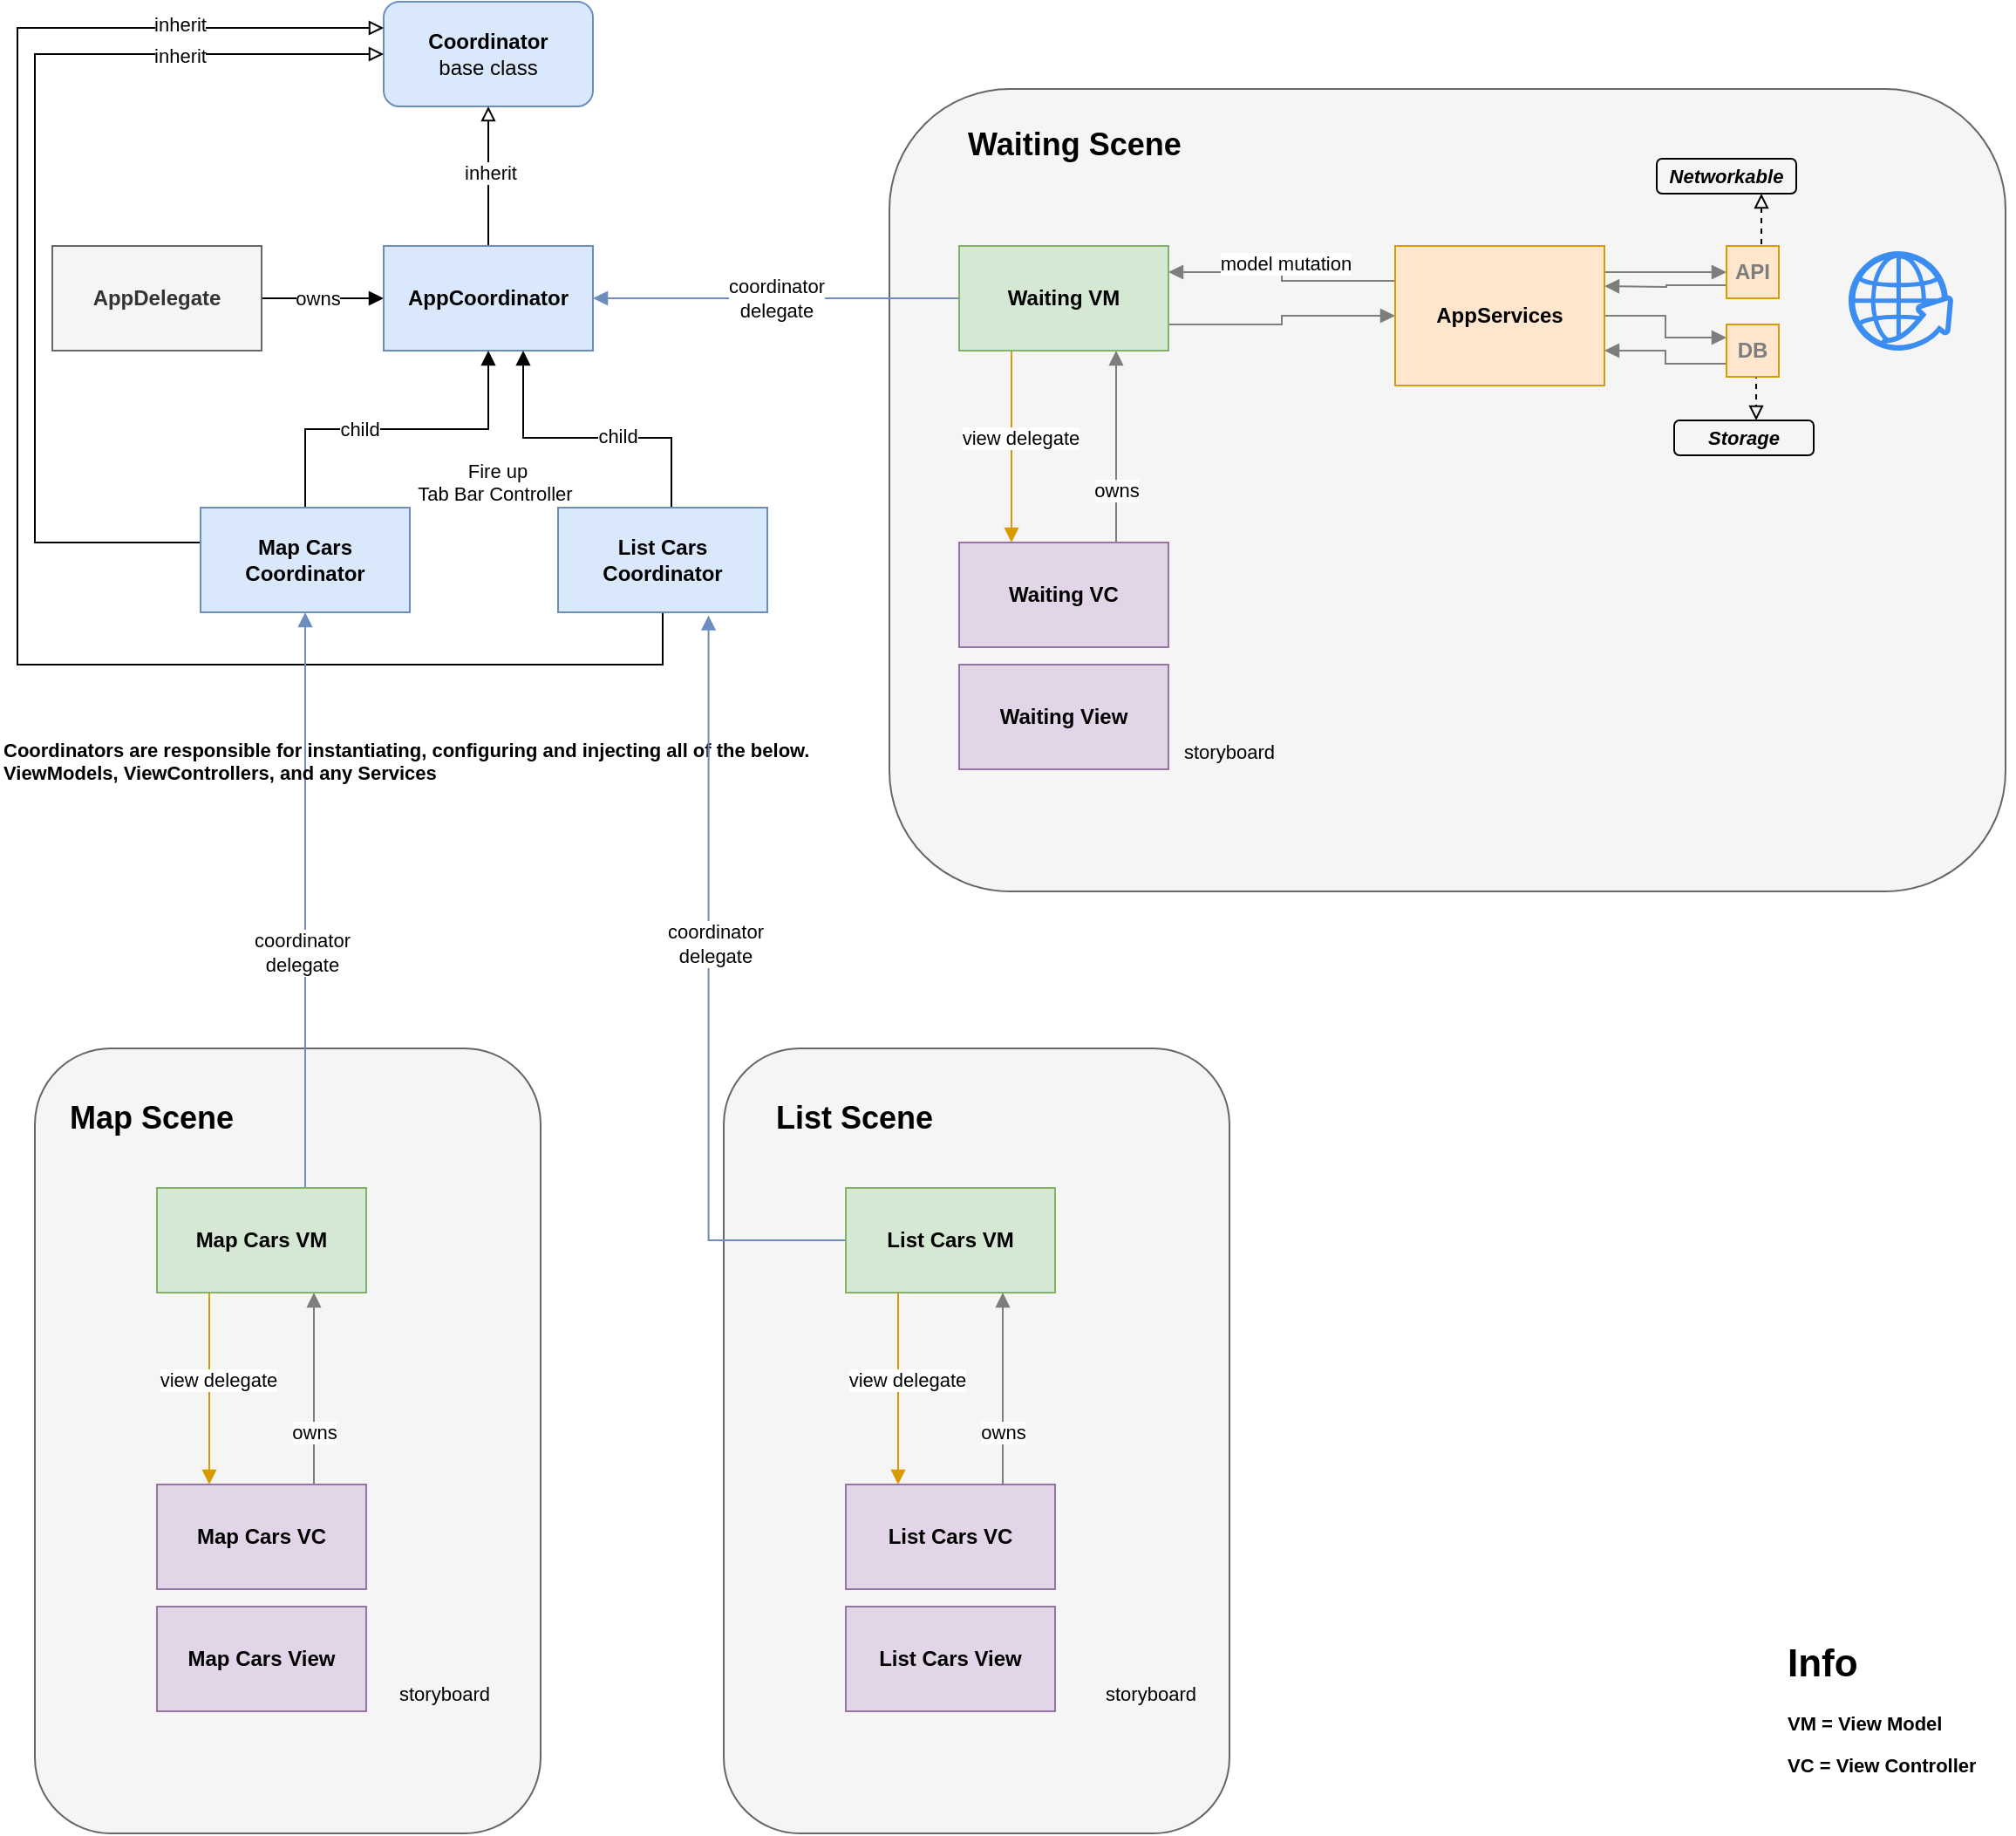 <mxfile version="17.2.4" type="device"><diagram id="svM8MXGA-nBxvFByU2Rl" name="Page-1"><mxGraphModel dx="1106" dy="822" grid="1" gridSize="10" guides="1" tooltips="1" connect="1" arrows="1" fold="1" page="1" pageScale="1" pageWidth="850" pageHeight="1100" math="0" shadow="0"><root><mxCell id="0"/><mxCell id="1" parent="0"/><mxCell id="qkQ6VGsH8PO5Gp83wcoS-15" value="" style="whiteSpace=wrap;html=1;rounded=1;fillColor=#f5f5f5;strokeColor=#666666;fontColor=#333333;" parent="1" vertex="1"><mxGeometry x="510" y="70" width="640" height="460" as="geometry"/></mxCell><mxCell id="qkQ6VGsH8PO5Gp83wcoS-8" style="edgeStyle=orthogonalEdgeStyle;rounded=0;orthogonalLoop=1;jettySize=auto;html=1;entryX=0;entryY=0.5;entryDx=0;entryDy=0;endArrow=block;endFill=1;" parent="1" source="qkQ6VGsH8PO5Gp83wcoS-1" target="qkQ6VGsH8PO5Gp83wcoS-5" edge="1"><mxGeometry relative="1" as="geometry"/></mxCell><mxCell id="qkQ6VGsH8PO5Gp83wcoS-95" value="&lt;font color=&quot;#000000&quot;&gt;owns&lt;/font&gt;" style="text;html=1;resizable=0;points=[];align=center;verticalAlign=middle;labelBackgroundColor=#ffffff;fontSize=11;fontColor=#7D7D7D;" parent="qkQ6VGsH8PO5Gp83wcoS-8" vertex="1" connectable="0"><mxGeometry x="-0.005" y="-3" relative="1" as="geometry"><mxPoint x="-3" y="-3" as="offset"/></mxGeometry></mxCell><mxCell id="qkQ6VGsH8PO5Gp83wcoS-1" value="AppDelegate" style="rounded=0;whiteSpace=wrap;html=1;fillColor=#f5f5f5;strokeColor=#666666;fontColor=#333333;fontStyle=1" parent="1" vertex="1"><mxGeometry x="30" y="160" width="120" height="60" as="geometry"/></mxCell><mxCell id="qkQ6VGsH8PO5Gp83wcoS-2" value="Coordinator&lt;br&gt;&lt;span style=&quot;font-weight: normal&quot;&gt;base class&lt;/span&gt;" style="rounded=1;whiteSpace=wrap;html=1;fontStyle=1;fillColor=#dae8fc;strokeColor=#6c8ebf;" parent="1" vertex="1"><mxGeometry x="220" y="20" width="120" height="60" as="geometry"/></mxCell><mxCell id="qkQ6VGsH8PO5Gp83wcoS-7" style="edgeStyle=orthogonalEdgeStyle;rounded=0;orthogonalLoop=1;jettySize=auto;html=1;exitX=0.5;exitY=0;exitDx=0;exitDy=0;entryX=0.5;entryY=1;entryDx=0;entryDy=0;endArrow=block;endFill=0;" parent="1" source="qkQ6VGsH8PO5Gp83wcoS-5" target="qkQ6VGsH8PO5Gp83wcoS-2" edge="1"><mxGeometry relative="1" as="geometry"/></mxCell><mxCell id="qkQ6VGsH8PO5Gp83wcoS-24" value="inherit" style="text;html=1;resizable=0;points=[];align=center;verticalAlign=middle;labelBackgroundColor=#ffffff;fontSize=11;" parent="qkQ6VGsH8PO5Gp83wcoS-7" vertex="1" connectable="0"><mxGeometry x="0.05" y="-1" relative="1" as="geometry"><mxPoint as="offset"/></mxGeometry></mxCell><mxCell id="qkQ6VGsH8PO5Gp83wcoS-5" value="&lt;b&gt;AppCoordinator&lt;/b&gt;" style="rounded=0;whiteSpace=wrap;html=1;fillColor=#dae8fc;strokeColor=#6c8ebf;" parent="1" vertex="1"><mxGeometry x="220" y="160" width="120" height="60" as="geometry"/></mxCell><mxCell id="qkQ6VGsH8PO5Gp83wcoS-13" style="edgeStyle=orthogonalEdgeStyle;rounded=0;orthogonalLoop=1;jettySize=auto;html=1;entryX=0.5;entryY=1;entryDx=0;entryDy=0;endArrow=block;endFill=1;" parent="1" source="qkQ6VGsH8PO5Gp83wcoS-9" target="qkQ6VGsH8PO5Gp83wcoS-5" edge="1"><mxGeometry relative="1" as="geometry"/></mxCell><mxCell id="rAT2jbTYVJFA-a3ZdAtQ-1" value="child" style="edgeLabel;html=1;align=center;verticalAlign=middle;resizable=0;points=[];" vertex="1" connectable="0" parent="qkQ6VGsH8PO5Gp83wcoS-13"><mxGeometry x="-0.087" y="-3" relative="1" as="geometry"><mxPoint x="-13" y="-3" as="offset"/></mxGeometry></mxCell><mxCell id="qkQ6VGsH8PO5Gp83wcoS-25" style="edgeStyle=orthogonalEdgeStyle;rounded=0;orthogonalLoop=1;jettySize=auto;html=1;exitX=0.25;exitY=0;exitDx=0;exitDy=0;endArrow=block;endFill=0;fontSize=11;entryX=0;entryY=0.5;entryDx=0;entryDy=0;" parent="1" source="qkQ6VGsH8PO5Gp83wcoS-9" target="qkQ6VGsH8PO5Gp83wcoS-2" edge="1"><mxGeometry relative="1" as="geometry"><mxPoint x="20" y="140" as="targetPoint"/><Array as="points"><mxPoint x="145" y="330"/><mxPoint x="20" y="330"/><mxPoint x="20" y="50"/></Array></mxGeometry></mxCell><mxCell id="qkQ6VGsH8PO5Gp83wcoS-100" value="&lt;font color=&quot;#000000&quot;&gt;inherit&lt;/font&gt;" style="text;html=1;resizable=0;points=[];align=center;verticalAlign=middle;labelBackgroundColor=#ffffff;fontSize=11;fontColor=#7D7D7D;" parent="qkQ6VGsH8PO5Gp83wcoS-25" vertex="1" connectable="0"><mxGeometry x="0.626" y="-1" relative="1" as="geometry"><mxPoint as="offset"/></mxGeometry></mxCell><mxCell id="qkQ6VGsH8PO5Gp83wcoS-9" value="&lt;b&gt;Map Cars Coordinator&lt;/b&gt;" style="rounded=0;whiteSpace=wrap;html=1;fillColor=#dae8fc;strokeColor=#6c8ebf;" parent="1" vertex="1"><mxGeometry x="115" y="310" width="120" height="60" as="geometry"/></mxCell><mxCell id="qkQ6VGsH8PO5Gp83wcoS-14" style="edgeStyle=orthogonalEdgeStyle;rounded=0;orthogonalLoop=1;jettySize=auto;html=1;endArrow=block;endFill=1;" parent="1" source="qkQ6VGsH8PO5Gp83wcoS-10" edge="1"><mxGeometry relative="1" as="geometry"><mxPoint x="300" y="220" as="targetPoint"/><Array as="points"><mxPoint x="385" y="270"/><mxPoint x="300" y="270"/></Array></mxGeometry></mxCell><mxCell id="rAT2jbTYVJFA-a3ZdAtQ-2" value="child" style="edgeLabel;html=1;align=center;verticalAlign=middle;resizable=0;points=[];" vertex="1" connectable="0" parent="qkQ6VGsH8PO5Gp83wcoS-14"><mxGeometry x="-0.097" y="-2" relative="1" as="geometry"><mxPoint x="8" y="1" as="offset"/></mxGeometry></mxCell><mxCell id="qkQ6VGsH8PO5Gp83wcoS-26" style="edgeStyle=orthogonalEdgeStyle;rounded=0;orthogonalLoop=1;jettySize=auto;html=1;endArrow=block;endFill=0;fontSize=11;entryX=0;entryY=0.25;entryDx=0;entryDy=0;" parent="1" source="qkQ6VGsH8PO5Gp83wcoS-10" target="qkQ6VGsH8PO5Gp83wcoS-2" edge="1"><mxGeometry relative="1" as="geometry"><mxPoint x="30" y="30" as="targetPoint"/><Array as="points"><mxPoint x="380" y="400"/><mxPoint x="10" y="400"/><mxPoint x="10" y="35"/></Array></mxGeometry></mxCell><mxCell id="qkQ6VGsH8PO5Gp83wcoS-10" value="&lt;b&gt;List Cars Coordinator&lt;/b&gt;" style="rounded=0;whiteSpace=wrap;html=1;fillColor=#dae8fc;strokeColor=#6c8ebf;" parent="1" vertex="1"><mxGeometry x="320" y="310" width="120" height="60" as="geometry"/></mxCell><mxCell id="qkQ6VGsH8PO5Gp83wcoS-12" value="&lt;span style=&quot;font-weight: normal&quot;&gt;coordinator&lt;br&gt;delegate&lt;/span&gt;" style="edgeStyle=orthogonalEdgeStyle;rounded=0;orthogonalLoop=1;jettySize=auto;html=1;entryX=1;entryY=0.5;entryDx=0;entryDy=0;endArrow=block;endFill=1;fontStyle=1;fillColor=#dae8fc;strokeColor=#6c8ebf;" parent="1" source="qkQ6VGsH8PO5Gp83wcoS-11" target="qkQ6VGsH8PO5Gp83wcoS-5" edge="1"><mxGeometry relative="1" as="geometry"/></mxCell><mxCell id="qkQ6VGsH8PO5Gp83wcoS-69" style="edgeStyle=orthogonalEdgeStyle;rounded=0;orthogonalLoop=1;jettySize=auto;html=1;exitX=1;exitY=0.75;exitDx=0;exitDy=0;entryX=0;entryY=0.5;entryDx=0;entryDy=0;endArrow=block;endFill=1;strokeColor=#7D7D7D;fontSize=11;fontColor=#33FFFF;" parent="1" source="qkQ6VGsH8PO5Gp83wcoS-11" target="qkQ6VGsH8PO5Gp83wcoS-23" edge="1"><mxGeometry relative="1" as="geometry"/></mxCell><mxCell id="qkQ6VGsH8PO5Gp83wcoS-70" style="edgeStyle=orthogonalEdgeStyle;rounded=0;orthogonalLoop=1;jettySize=auto;html=1;exitX=0.25;exitY=1;exitDx=0;exitDy=0;entryX=0.25;entryY=0;entryDx=0;entryDy=0;endArrow=block;endFill=1;strokeColor=#d79b00;fontSize=11;fontColor=#33FFFF;fillColor=#ffe6cc;" parent="1" source="qkQ6VGsH8PO5Gp83wcoS-11" target="qkQ6VGsH8PO5Gp83wcoS-17" edge="1"><mxGeometry relative="1" as="geometry"/></mxCell><mxCell id="qkQ6VGsH8PO5Gp83wcoS-71" value="&lt;font color=&quot;#000000&quot;&gt;view delegate&lt;/font&gt;" style="text;html=1;resizable=0;points=[];align=center;verticalAlign=middle;labelBackgroundColor=#ffffff;fontSize=11;fontColor=#33FFFF;" parent="qkQ6VGsH8PO5Gp83wcoS-70" vertex="1" connectable="0"><mxGeometry x="-0.145" y="1" relative="1" as="geometry"><mxPoint x="4" y="3" as="offset"/></mxGeometry></mxCell><mxCell id="qkQ6VGsH8PO5Gp83wcoS-11" value="Waiting VM" style="rounded=0;whiteSpace=wrap;html=1;fontStyle=1;fillColor=#d5e8d4;strokeColor=#82b366;" parent="1" vertex="1"><mxGeometry x="550" y="160" width="120" height="60" as="geometry"/></mxCell><mxCell id="qkQ6VGsH8PO5Gp83wcoS-16" value="&lt;h1&gt;&lt;font style=&quot;font-size: 18px&quot;&gt;Waiting Scene&lt;/font&gt;&lt;/h1&gt;" style="text;html=1;strokeColor=none;fillColor=none;spacing=5;spacingTop=-20;whiteSpace=wrap;overflow=hidden;rounded=0;" parent="1" vertex="1"><mxGeometry x="550" y="80" width="150" height="40" as="geometry"/></mxCell><mxCell id="qkQ6VGsH8PO5Gp83wcoS-19" value="owns" style="edgeStyle=orthogonalEdgeStyle;rounded=0;orthogonalLoop=1;jettySize=auto;html=1;endArrow=block;endFill=1;fontSize=11;strokeColor=#7D7D7D;exitX=0.75;exitY=0;exitDx=0;exitDy=0;" parent="1" source="qkQ6VGsH8PO5Gp83wcoS-17" target="qkQ6VGsH8PO5Gp83wcoS-11" edge="1"><mxGeometry x="-0.455" relative="1" as="geometry"><Array as="points"><mxPoint x="640" y="260"/><mxPoint x="640" y="260"/></Array><mxPoint as="offset"/></mxGeometry></mxCell><mxCell id="qkQ6VGsH8PO5Gp83wcoS-17" value="Waiting VC" style="rounded=0;whiteSpace=wrap;html=1;fontStyle=1;fillColor=#e1d5e7;strokeColor=#9673a6;" parent="1" vertex="1"><mxGeometry x="550" y="330" width="120" height="60" as="geometry"/></mxCell><mxCell id="qkQ6VGsH8PO5Gp83wcoS-18" value="Waiting View" style="rounded=0;whiteSpace=wrap;html=1;fontStyle=1;fillColor=#e1d5e7;strokeColor=#9673a6;" parent="1" vertex="1"><mxGeometry x="550" y="400" width="120" height="60" as="geometry"/></mxCell><mxCell id="qkQ6VGsH8PO5Gp83wcoS-21" value="storyboard" style="text;html=1;strokeColor=none;fillColor=none;align=center;verticalAlign=middle;whiteSpace=wrap;rounded=0;fontSize=11;" parent="1" vertex="1"><mxGeometry x="670" y="440" width="70" height="20" as="geometry"/></mxCell><mxCell id="qkQ6VGsH8PO5Gp83wcoS-27" style="edgeStyle=orthogonalEdgeStyle;rounded=0;orthogonalLoop=1;jettySize=auto;html=1;exitX=0;exitY=0.25;exitDx=0;exitDy=0;entryX=1;entryY=0.25;entryDx=0;entryDy=0;endArrow=block;endFill=1;fontSize=11;fillColor=#e1d5e7;strokeColor=#7D7D7D;" parent="1" source="qkQ6VGsH8PO5Gp83wcoS-23" target="qkQ6VGsH8PO5Gp83wcoS-11" edge="1"><mxGeometry relative="1" as="geometry"/></mxCell><mxCell id="qkQ6VGsH8PO5Gp83wcoS-28" value="model mutation" style="text;html=1;resizable=0;points=[];align=center;verticalAlign=middle;labelBackgroundColor=#ffffff;fontSize=11;" parent="qkQ6VGsH8PO5Gp83wcoS-27" vertex="1" connectable="0"><mxGeometry x="0.2" y="-4" relative="1" as="geometry"><mxPoint x="13" y="-1" as="offset"/></mxGeometry></mxCell><mxCell id="qkQ6VGsH8PO5Gp83wcoS-32" style="edgeStyle=orthogonalEdgeStyle;rounded=0;orthogonalLoop=1;jettySize=auto;html=1;exitX=1;exitY=0.25;exitDx=0;exitDy=0;entryX=0;entryY=0.5;entryDx=0;entryDy=0;endArrow=block;endFill=1;fontSize=11;strokeColor=#7D7D7D;" parent="1" source="qkQ6VGsH8PO5Gp83wcoS-23" target="qkQ6VGsH8PO5Gp83wcoS-30" edge="1"><mxGeometry relative="1" as="geometry"><Array as="points"><mxPoint x="920" y="175"/></Array></mxGeometry></mxCell><mxCell id="qkQ6VGsH8PO5Gp83wcoS-48" style="edgeStyle=orthogonalEdgeStyle;rounded=0;orthogonalLoop=1;jettySize=auto;html=1;exitX=1;exitY=0.5;exitDx=0;exitDy=0;entryX=0;entryY=0.25;entryDx=0;entryDy=0;endArrow=block;endFill=1;fontSize=11;fontColor=#7D7D7D;strokeColor=#7D7D7D;" parent="1" source="qkQ6VGsH8PO5Gp83wcoS-23" target="qkQ6VGsH8PO5Gp83wcoS-41" edge="1"><mxGeometry relative="1" as="geometry"/></mxCell><mxCell id="qkQ6VGsH8PO5Gp83wcoS-23" value="AppServices" style="rounded=0;whiteSpace=wrap;html=1;fontStyle=1;fillColor=#ffe6cc;strokeColor=#d79b00;" parent="1" vertex="1"><mxGeometry x="800" y="160" width="120" height="80" as="geometry"/></mxCell><mxCell id="qkQ6VGsH8PO5Gp83wcoS-33" style="edgeStyle=orthogonalEdgeStyle;rounded=0;orthogonalLoop=1;jettySize=auto;html=1;exitX=0;exitY=0.75;exitDx=0;exitDy=0;endArrow=block;endFill=1;fontSize=11;strokeColor=#7D7D7D;" parent="1" source="qkQ6VGsH8PO5Gp83wcoS-30" edge="1"><mxGeometry relative="1" as="geometry"><mxPoint x="920" y="183" as="targetPoint"/></mxGeometry></mxCell><mxCell id="qkQ6VGsH8PO5Gp83wcoS-37" style="edgeStyle=orthogonalEdgeStyle;rounded=0;orthogonalLoop=1;jettySize=auto;html=1;exitX=0.5;exitY=0;exitDx=0;exitDy=0;entryX=0.75;entryY=1;entryDx=0;entryDy=0;endArrow=block;endFill=0;fontSize=11;dashed=1;" parent="1" source="qkQ6VGsH8PO5Gp83wcoS-30" target="qkQ6VGsH8PO5Gp83wcoS-36" edge="1"><mxGeometry relative="1" as="geometry"/></mxCell><mxCell id="qkQ6VGsH8PO5Gp83wcoS-30" value="API" style="rounded=0;whiteSpace=wrap;html=1;fontStyle=1;fillColor=#ffe6cc;strokeColor=#d79b00;fontColor=#7D7D7D;" parent="1" vertex="1"><mxGeometry x="990" y="160" width="30" height="30" as="geometry"/></mxCell><mxCell id="qkQ6VGsH8PO5Gp83wcoS-36" value="&lt;b&gt;&lt;i&gt;Networkable&lt;/i&gt;&lt;/b&gt;" style="rounded=1;whiteSpace=wrap;html=1;fillColor=none;fontSize=11;" parent="1" vertex="1"><mxGeometry x="950" y="110" width="80" height="20" as="geometry"/></mxCell><mxCell id="qkQ6VGsH8PO5Gp83wcoS-40" value="" style="html=1;aspect=fixed;strokeColor=none;shadow=0;align=center;verticalAlign=top;fillColor=#3B8DF1;shape=mxgraph.gcp2.globe_world;rounded=1;fontSize=11;fontColor=#7D7D7D;" parent="1" vertex="1"><mxGeometry x="1060" y="163" width="60" height="57" as="geometry"/></mxCell><mxCell id="qkQ6VGsH8PO5Gp83wcoS-49" style="edgeStyle=orthogonalEdgeStyle;rounded=0;orthogonalLoop=1;jettySize=auto;html=1;exitX=0;exitY=0.75;exitDx=0;exitDy=0;entryX=1;entryY=0.75;entryDx=0;entryDy=0;endArrow=block;endFill=1;fontSize=11;fontColor=#7D7D7D;strokeColor=#7D7D7D;" parent="1" source="qkQ6VGsH8PO5Gp83wcoS-41" target="qkQ6VGsH8PO5Gp83wcoS-23" edge="1"><mxGeometry relative="1" as="geometry"/></mxCell><mxCell id="qkQ6VGsH8PO5Gp83wcoS-55" style="edgeStyle=orthogonalEdgeStyle;rounded=0;orthogonalLoop=1;jettySize=auto;html=1;exitX=0.5;exitY=1;exitDx=0;exitDy=0;entryX=0.588;entryY=0;entryDx=0;entryDy=0;entryPerimeter=0;endArrow=block;endFill=0;fontSize=11;fontColor=#7D7D7D;dashed=1;" parent="1" source="qkQ6VGsH8PO5Gp83wcoS-41" target="qkQ6VGsH8PO5Gp83wcoS-50" edge="1"><mxGeometry relative="1" as="geometry"/></mxCell><mxCell id="qkQ6VGsH8PO5Gp83wcoS-41" value="DB" style="rounded=0;whiteSpace=wrap;html=1;fontStyle=1;fillColor=#ffe6cc;strokeColor=#d79b00;fontColor=#7D7D7D;" parent="1" vertex="1"><mxGeometry x="990" y="205" width="30" height="30" as="geometry"/></mxCell><mxCell id="qkQ6VGsH8PO5Gp83wcoS-50" value="&lt;b&gt;&lt;i&gt;Storage&lt;/i&gt;&lt;/b&gt;" style="rounded=1;whiteSpace=wrap;html=1;fillColor=none;fontSize=11;" parent="1" vertex="1"><mxGeometry x="960" y="260" width="80" height="20" as="geometry"/></mxCell><mxCell id="qkQ6VGsH8PO5Gp83wcoS-56" value="" style="whiteSpace=wrap;html=1;rounded=1;fillColor=#f5f5f5;strokeColor=#666666;fontColor=#333333;" parent="1" vertex="1"><mxGeometry x="20" y="620" width="290" height="450" as="geometry"/></mxCell><mxCell id="qkQ6VGsH8PO5Gp83wcoS-57" value="&lt;h1&gt;&lt;font style=&quot;font-size: 18px&quot;&gt;Map Scene&lt;/font&gt;&lt;/h1&gt;" style="text;html=1;strokeColor=none;fillColor=none;spacing=5;spacingTop=-20;whiteSpace=wrap;overflow=hidden;rounded=0;" parent="1" vertex="1"><mxGeometry x="35" y="638" width="115" height="40" as="geometry"/></mxCell><mxCell id="qkQ6VGsH8PO5Gp83wcoS-62" style="edgeStyle=orthogonalEdgeStyle;rounded=0;orthogonalLoop=1;jettySize=auto;html=1;endArrow=block;endFill=1;fontSize=11;fontColor=#7D7D7D;fillColor=#dae8fc;strokeColor=#6c8ebf;" parent="1" source="qkQ6VGsH8PO5Gp83wcoS-58" target="qkQ6VGsH8PO5Gp83wcoS-9" edge="1"><mxGeometry relative="1" as="geometry"><Array as="points"><mxPoint x="175" y="610"/><mxPoint x="175" y="610"/></Array></mxGeometry></mxCell><mxCell id="qkQ6VGsH8PO5Gp83wcoS-67" value="&lt;span style=&quot;color: rgb(0 , 0 , 0)&quot;&gt;coordinator&lt;/span&gt;&lt;br style=&quot;color: rgb(0 , 0 , 0)&quot;&gt;&lt;span style=&quot;color: rgb(0 , 0 , 0)&quot;&gt;delegate&lt;/span&gt;" style="text;html=1;resizable=0;points=[];align=center;verticalAlign=middle;labelBackgroundColor=#ffffff;fontSize=11;fontColor=#7D7D7D;" parent="qkQ6VGsH8PO5Gp83wcoS-62" vertex="1" connectable="0"><mxGeometry x="-0.183" y="2" relative="1" as="geometry"><mxPoint as="offset"/></mxGeometry></mxCell><mxCell id="qkQ6VGsH8PO5Gp83wcoS-58" value="Map Cars VM" style="rounded=0;whiteSpace=wrap;html=1;fontStyle=1;fillColor=#d5e8d4;strokeColor=#82b366;" parent="1" vertex="1"><mxGeometry x="90" y="700" width="120" height="60" as="geometry"/></mxCell><mxCell id="qkQ6VGsH8PO5Gp83wcoS-61" value="Map Cars View" style="rounded=0;whiteSpace=wrap;html=1;fontStyle=1;fillColor=#e1d5e7;strokeColor=#9673a6;" parent="1" vertex="1"><mxGeometry x="90" y="940" width="120" height="60" as="geometry"/></mxCell><mxCell id="qkQ6VGsH8PO5Gp83wcoS-65" value="&lt;font color=&quot;#000000&quot;&gt;Coordinators are responsible for instantiating, configuring and injecting all of the below.&lt;br&gt;ViewModels, ViewControllers, and any Services&lt;br&gt;&lt;/font&gt;" style="text;html=1;resizable=0;points=[];autosize=1;align=left;verticalAlign=top;spacingTop=-4;fontSize=11;fontColor=#7D7D7D;fontStyle=1" parent="1" vertex="1"><mxGeometry y="440" width="440" height="30" as="geometry"/></mxCell><mxCell id="qkQ6VGsH8PO5Gp83wcoS-72" style="edgeStyle=orthogonalEdgeStyle;rounded=0;orthogonalLoop=1;jettySize=auto;html=1;exitX=0.25;exitY=1;exitDx=0;exitDy=0;entryX=0.25;entryY=0;entryDx=0;entryDy=0;endArrow=block;endFill=1;strokeColor=#d79b00;fontSize=11;fontColor=#33FFFF;fillColor=#ffe6cc;" parent="1" source="qkQ6VGsH8PO5Gp83wcoS-58" target="qkQ6VGsH8PO5Gp83wcoS-75" edge="1"><mxGeometry relative="1" as="geometry"><mxPoint x="280" y="760" as="sourcePoint"/></mxGeometry></mxCell><mxCell id="qkQ6VGsH8PO5Gp83wcoS-73" value="&lt;font color=&quot;#000000&quot;&gt;view delegate&lt;/font&gt;" style="text;html=1;resizable=0;points=[];align=center;verticalAlign=middle;labelBackgroundColor=#ffffff;fontSize=11;fontColor=#33FFFF;" parent="qkQ6VGsH8PO5Gp83wcoS-72" vertex="1" connectable="0"><mxGeometry x="-0.145" y="1" relative="1" as="geometry"><mxPoint x="4" y="3" as="offset"/></mxGeometry></mxCell><mxCell id="qkQ6VGsH8PO5Gp83wcoS-74" value="owns" style="edgeStyle=orthogonalEdgeStyle;rounded=0;orthogonalLoop=1;jettySize=auto;html=1;endArrow=block;endFill=1;fontSize=11;strokeColor=#7D7D7D;exitX=0.75;exitY=0;exitDx=0;exitDy=0;entryX=0.75;entryY=1;entryDx=0;entryDy=0;" parent="1" source="qkQ6VGsH8PO5Gp83wcoS-75" target="qkQ6VGsH8PO5Gp83wcoS-58" edge="1"><mxGeometry x="-0.455" relative="1" as="geometry"><mxPoint x="340" y="760" as="targetPoint"/><Array as="points"><mxPoint x="180" y="800"/><mxPoint x="180" y="800"/></Array><mxPoint as="offset"/></mxGeometry></mxCell><mxCell id="qkQ6VGsH8PO5Gp83wcoS-75" value="Map Cars VC" style="rounded=0;whiteSpace=wrap;html=1;fontStyle=1;fillColor=#e1d5e7;strokeColor=#9673a6;" parent="1" vertex="1"><mxGeometry x="90" y="870" width="120" height="60" as="geometry"/></mxCell><mxCell id="qkQ6VGsH8PO5Gp83wcoS-76" value="storyboard" style="text;html=1;strokeColor=none;fillColor=none;align=center;verticalAlign=middle;whiteSpace=wrap;rounded=0;fontSize=11;" parent="1" vertex="1"><mxGeometry x="220" y="980" width="70" height="20" as="geometry"/></mxCell><mxCell id="qkQ6VGsH8PO5Gp83wcoS-77" value="" style="whiteSpace=wrap;html=1;rounded=1;fillColor=#f5f5f5;strokeColor=#666666;fontColor=#333333;" parent="1" vertex="1"><mxGeometry x="415" y="620" width="290" height="450" as="geometry"/></mxCell><mxCell id="qkQ6VGsH8PO5Gp83wcoS-78" value="&lt;h1&gt;&lt;font style=&quot;font-size: 18px&quot;&gt;List Scene&lt;/font&gt;&lt;/h1&gt;" style="text;html=1;strokeColor=none;fillColor=none;spacing=5;spacingTop=-20;whiteSpace=wrap;overflow=hidden;rounded=0;" parent="1" vertex="1"><mxGeometry x="440" y="638" width="100" height="40" as="geometry"/></mxCell><mxCell id="qkQ6VGsH8PO5Gp83wcoS-79" style="edgeStyle=orthogonalEdgeStyle;rounded=0;orthogonalLoop=1;jettySize=auto;html=1;endArrow=block;endFill=1;fontSize=11;fontColor=#7D7D7D;fillColor=#dae8fc;strokeColor=#6c8ebf;entryX=0.719;entryY=1.03;entryDx=0;entryDy=0;entryPerimeter=0;" parent="1" source="qkQ6VGsH8PO5Gp83wcoS-81" target="qkQ6VGsH8PO5Gp83wcoS-10" edge="1"><mxGeometry relative="1" as="geometry"><mxPoint x="571" y="370" as="targetPoint"/><Array as="points"><mxPoint x="406" y="730"/></Array></mxGeometry></mxCell><mxCell id="qkQ6VGsH8PO5Gp83wcoS-80" value="&lt;span style=&quot;color: rgb(0 , 0 , 0)&quot;&gt;coordinator&lt;/span&gt;&lt;br style=&quot;color: rgb(0 , 0 , 0)&quot;&gt;&lt;span style=&quot;color: rgb(0 , 0 , 0)&quot;&gt;delegate&lt;/span&gt;" style="text;html=1;resizable=0;points=[];align=center;verticalAlign=middle;labelBackgroundColor=#ffffff;fontSize=11;fontColor=#7D7D7D;" parent="qkQ6VGsH8PO5Gp83wcoS-79" vertex="1" connectable="0"><mxGeometry x="-0.183" y="2" relative="1" as="geometry"><mxPoint x="5.5" y="-70.5" as="offset"/></mxGeometry></mxCell><mxCell id="qkQ6VGsH8PO5Gp83wcoS-81" value="List Cars VM" style="rounded=0;whiteSpace=wrap;html=1;fontStyle=1;fillColor=#d5e8d4;strokeColor=#82b366;" parent="1" vertex="1"><mxGeometry x="485" y="700" width="120" height="60" as="geometry"/></mxCell><mxCell id="qkQ6VGsH8PO5Gp83wcoS-82" value="List Cars View" style="rounded=0;whiteSpace=wrap;html=1;fontStyle=1;fillColor=#e1d5e7;strokeColor=#9673a6;" parent="1" vertex="1"><mxGeometry x="485" y="940" width="120" height="60" as="geometry"/></mxCell><mxCell id="qkQ6VGsH8PO5Gp83wcoS-83" style="edgeStyle=orthogonalEdgeStyle;rounded=0;orthogonalLoop=1;jettySize=auto;html=1;exitX=0.25;exitY=1;exitDx=0;exitDy=0;entryX=0.25;entryY=0;entryDx=0;entryDy=0;endArrow=block;endFill=1;strokeColor=#d79b00;fontSize=11;fontColor=#33FFFF;fillColor=#ffe6cc;" parent="1" source="qkQ6VGsH8PO5Gp83wcoS-81" target="qkQ6VGsH8PO5Gp83wcoS-85" edge="1"><mxGeometry relative="1" as="geometry"><mxPoint x="675" y="760" as="sourcePoint"/></mxGeometry></mxCell><mxCell id="qkQ6VGsH8PO5Gp83wcoS-84" value="&lt;font color=&quot;#000000&quot;&gt;view delegate&lt;/font&gt;" style="text;html=1;resizable=0;points=[];align=center;verticalAlign=middle;labelBackgroundColor=#ffffff;fontSize=11;fontColor=#33FFFF;" parent="qkQ6VGsH8PO5Gp83wcoS-83" vertex="1" connectable="0"><mxGeometry x="-0.145" y="1" relative="1" as="geometry"><mxPoint x="4" y="3" as="offset"/></mxGeometry></mxCell><mxCell id="qkQ6VGsH8PO5Gp83wcoS-85" value="List Cars VC" style="rounded=0;whiteSpace=wrap;html=1;fontStyle=1;fillColor=#e1d5e7;strokeColor=#9673a6;" parent="1" vertex="1"><mxGeometry x="485" y="870" width="120" height="60" as="geometry"/></mxCell><mxCell id="qkQ6VGsH8PO5Gp83wcoS-86" value="&lt;font color=&quot;#000000&quot;&gt;Fire up&lt;br&gt;Tab Bar Controller&amp;nbsp;&lt;/font&gt;" style="text;html=1;resizable=0;points=[];autosize=1;align=center;verticalAlign=top;spacingTop=-4;fontSize=11;fontColor=#33FFFF;" parent="1" vertex="1"><mxGeometry x="230" y="280" width="110" height="30" as="geometry"/></mxCell><mxCell id="qkQ6VGsH8PO5Gp83wcoS-92" value="owns" style="edgeStyle=orthogonalEdgeStyle;rounded=0;orthogonalLoop=1;jettySize=auto;html=1;endArrow=block;endFill=1;fontSize=11;strokeColor=#7D7D7D;exitX=0.75;exitY=0;exitDx=0;exitDy=0;entryX=0.75;entryY=1;entryDx=0;entryDy=0;" parent="1" source="qkQ6VGsH8PO5Gp83wcoS-85" target="qkQ6VGsH8PO5Gp83wcoS-81" edge="1"><mxGeometry x="-0.455" relative="1" as="geometry"><mxPoint x="190" y="770" as="targetPoint"/><Array as="points"/><mxPoint as="offset"/><mxPoint x="190" y="880" as="sourcePoint"/></mxGeometry></mxCell><mxCell id="qkQ6VGsH8PO5Gp83wcoS-93" value="storyboard" style="text;html=1;strokeColor=none;fillColor=none;align=center;verticalAlign=middle;whiteSpace=wrap;rounded=0;fontSize=11;" parent="1" vertex="1"><mxGeometry x="625" y="980" width="70" height="20" as="geometry"/></mxCell><mxCell id="qkQ6VGsH8PO5Gp83wcoS-94" value="&lt;h1&gt;Info&lt;/h1&gt;&lt;p&gt;&lt;b&gt;VM = View Model&lt;/b&gt;&lt;/p&gt;&lt;p&gt;&lt;b&gt;VC = View Controller&lt;/b&gt;&lt;/p&gt;" style="text;html=1;strokeColor=none;fillColor=none;spacing=5;spacingTop=-20;whiteSpace=wrap;overflow=hidden;rounded=0;fontSize=11;fontColor=#000000;labelBackgroundColor=#FFFFFF;" parent="1" vertex="1"><mxGeometry x="1020" y="955" width="135" height="90" as="geometry"/></mxCell><mxCell id="qkQ6VGsH8PO5Gp83wcoS-101" value="&lt;font color=&quot;#000000&quot;&gt;inherit&lt;/font&gt;" style="text;html=1;resizable=0;points=[];align=center;verticalAlign=middle;labelBackgroundColor=#ffffff;fontSize=11;fontColor=#7D7D7D;" parent="1" vertex="1" connectable="0"><mxGeometry x="114" y="66.167" as="geometry"><mxPoint x="-11" y="-33" as="offset"/></mxGeometry></mxCell></root></mxGraphModel></diagram></mxfile>